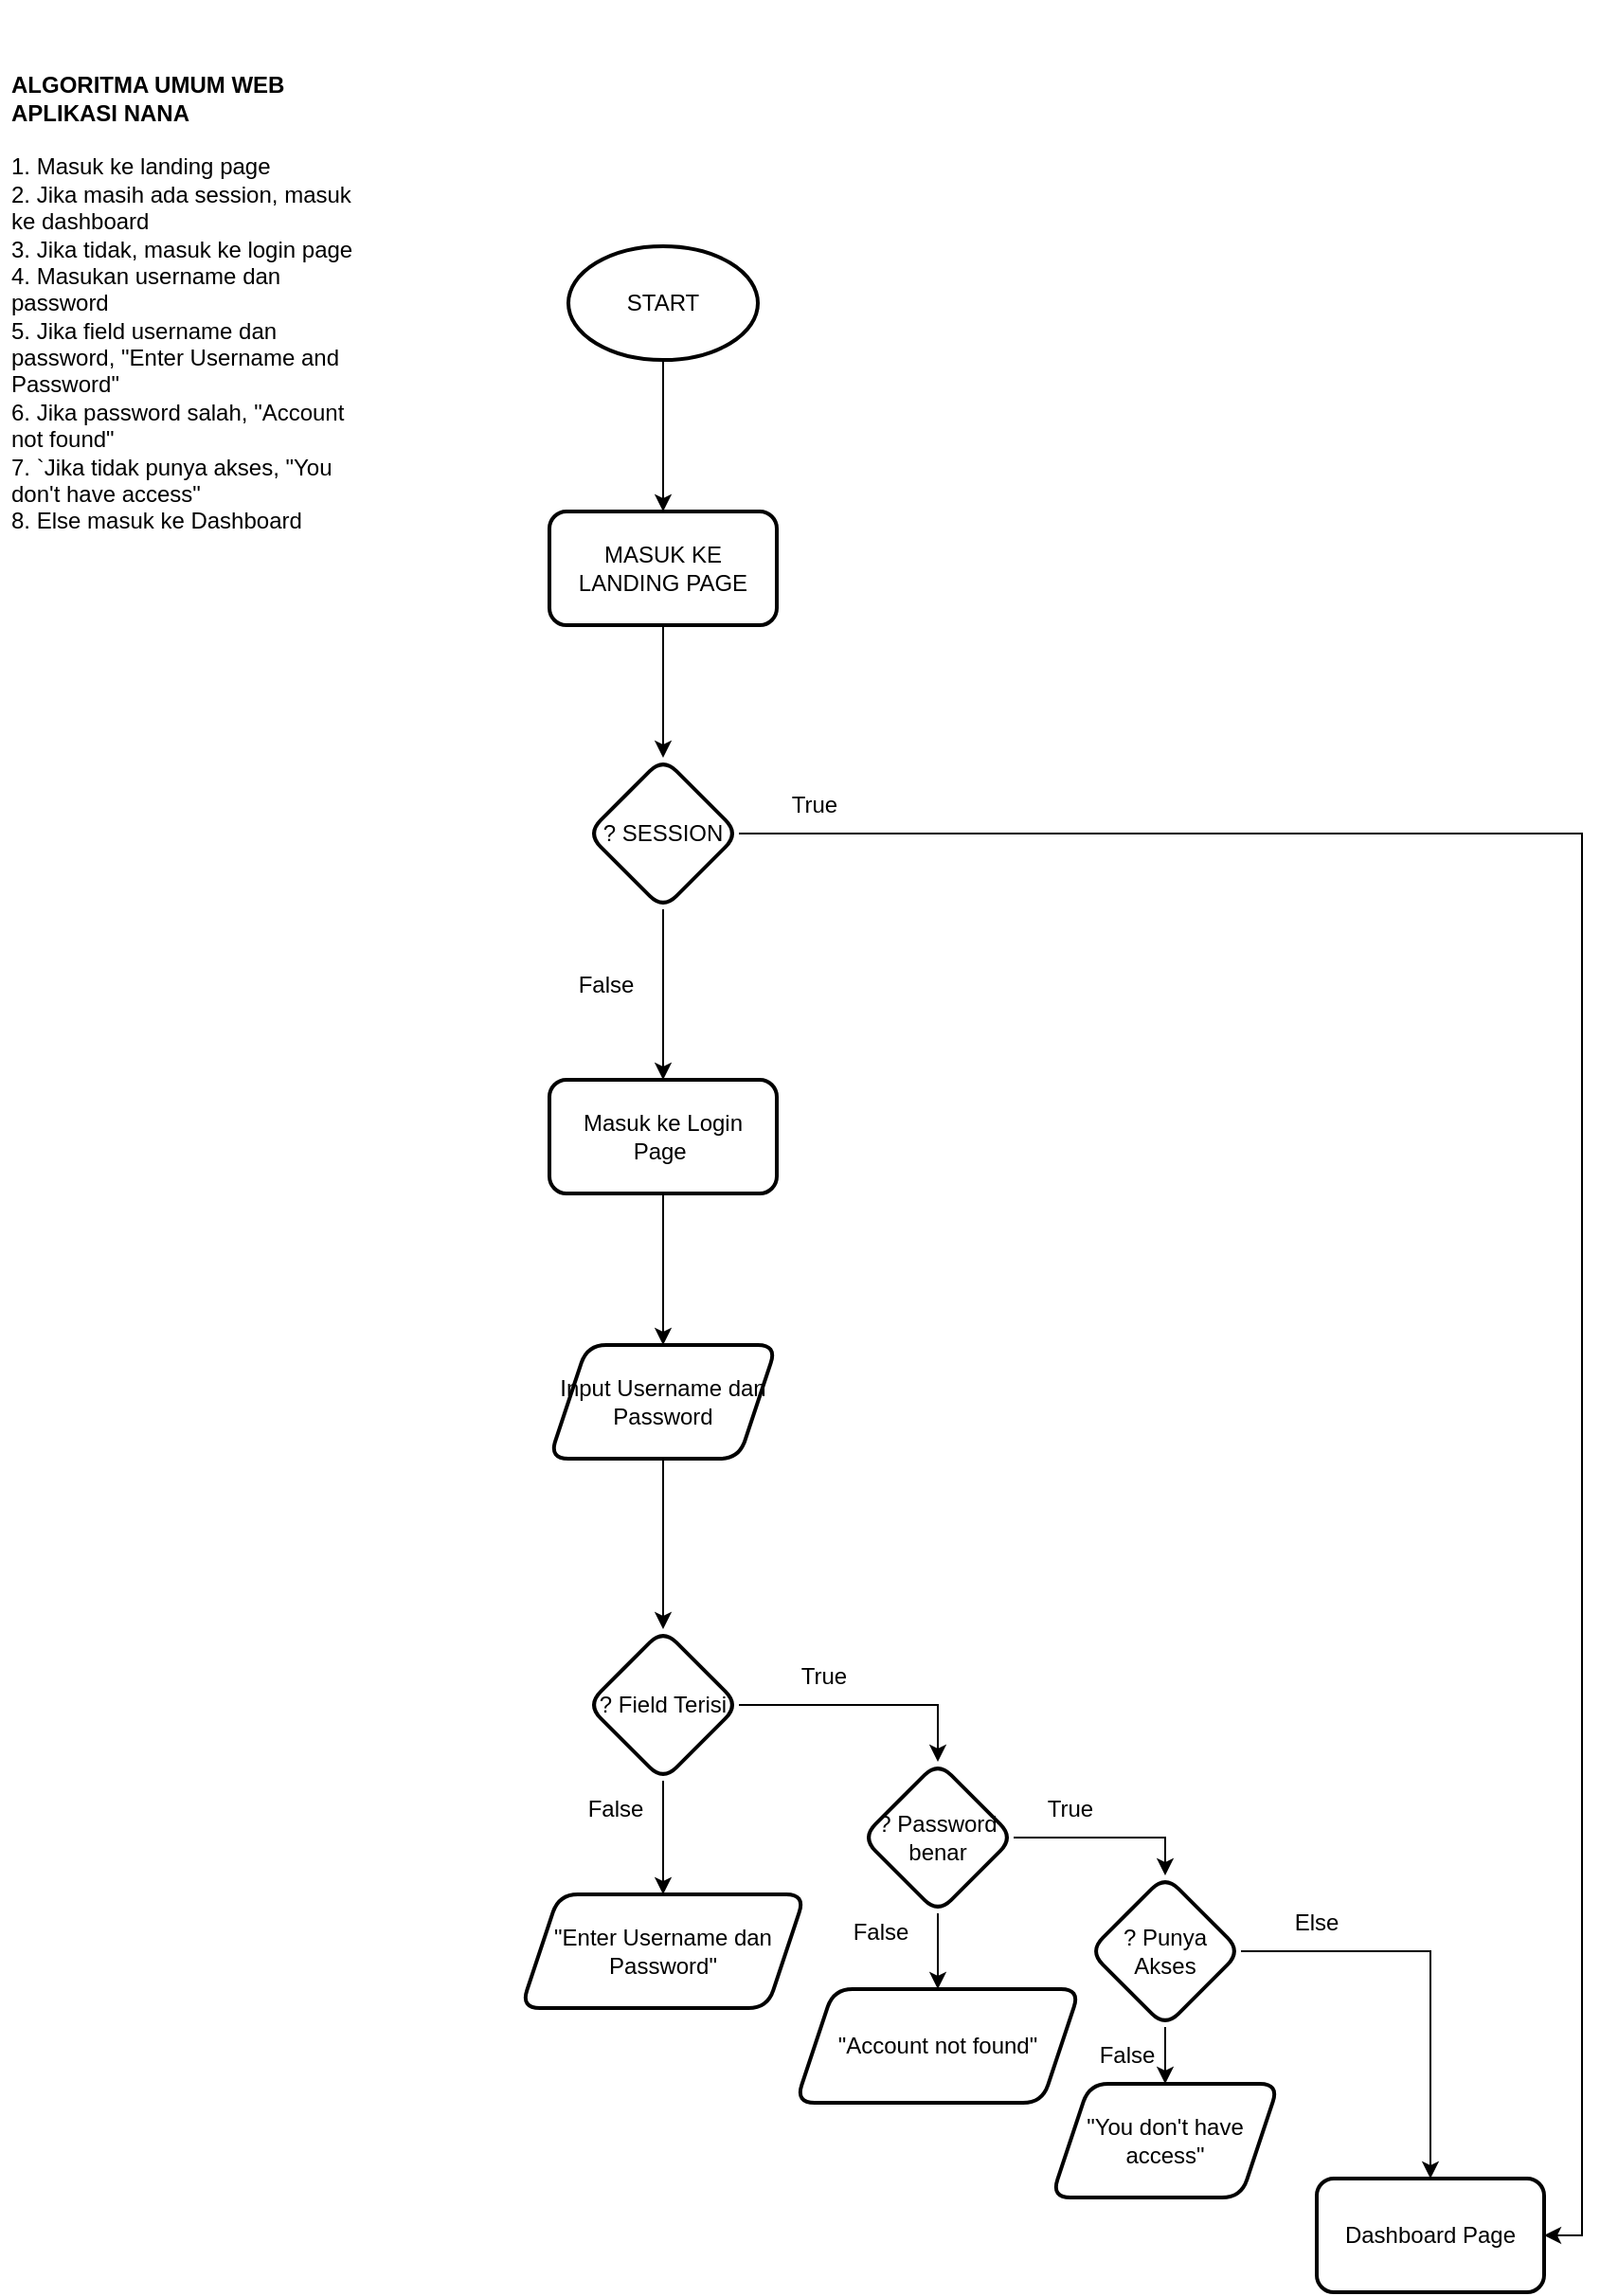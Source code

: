 <mxfile version="21.3.3" type="github">
  <diagram name="Page-1" id="YrB_Pi0ApCacx_XD8qlH">
    <mxGraphModel dx="1134" dy="589" grid="1" gridSize="10" guides="1" tooltips="1" connect="1" arrows="1" fold="1" page="1" pageScale="1" pageWidth="827" pageHeight="1169" math="0" shadow="0">
      <root>
        <mxCell id="0" />
        <mxCell id="1" parent="0" />
        <mxCell id="Vkl1yNgYYpysOW2_dtve-2" value="&lt;b&gt;ALGORITMA UMUM WEB APLIKASI NANA&lt;/b&gt;&lt;br&gt;&lt;br&gt;1. Masuk ke landing page&lt;br&gt;2. Jika masih ada session, masuk ke dashboard&lt;br&gt;3. Jika tidak, masuk ke login page&lt;br&gt;4. Masukan username dan password&lt;br&gt;5. Jika field username dan password,&amp;nbsp;&quot;Enter Username and Password&quot;&lt;br&gt;6. Jika password salah,&amp;nbsp;&quot;Account not found&quot;&lt;br&gt;7. `Jika tidak punya akses,&amp;nbsp;&quot;You don&#39;t have access&quot;&lt;br&gt;8. Else masuk ke Dashboard" style="text;strokeColor=none;fillColor=none;align=left;verticalAlign=middle;spacingLeft=4;spacingRight=4;overflow=hidden;points=[[0,0.5],[1,0.5]];portConstraint=eastwest;rotatable=0;whiteSpace=wrap;html=1;" vertex="1" parent="1">
          <mxGeometry x="80" y="80" width="200" height="320" as="geometry" />
        </mxCell>
        <mxCell id="Vkl1yNgYYpysOW2_dtve-5" value="" style="edgeStyle=orthogonalEdgeStyle;rounded=0;orthogonalLoop=1;jettySize=auto;html=1;" edge="1" parent="1" source="Vkl1yNgYYpysOW2_dtve-3" target="Vkl1yNgYYpysOW2_dtve-4">
          <mxGeometry relative="1" as="geometry" />
        </mxCell>
        <mxCell id="Vkl1yNgYYpysOW2_dtve-3" value="START" style="strokeWidth=2;html=1;shape=mxgraph.flowchart.start_1;whiteSpace=wrap;" vertex="1" parent="1">
          <mxGeometry x="380" y="210" width="100" height="60" as="geometry" />
        </mxCell>
        <mxCell id="Vkl1yNgYYpysOW2_dtve-7" value="" style="edgeStyle=orthogonalEdgeStyle;rounded=0;orthogonalLoop=1;jettySize=auto;html=1;" edge="1" parent="1" source="Vkl1yNgYYpysOW2_dtve-4" target="Vkl1yNgYYpysOW2_dtve-6">
          <mxGeometry relative="1" as="geometry" />
        </mxCell>
        <mxCell id="Vkl1yNgYYpysOW2_dtve-4" value="MASUK KE LANDING PAGE" style="rounded=1;whiteSpace=wrap;html=1;strokeWidth=2;" vertex="1" parent="1">
          <mxGeometry x="370" y="350" width="120" height="60" as="geometry" />
        </mxCell>
        <mxCell id="Vkl1yNgYYpysOW2_dtve-15" value="" style="edgeStyle=orthogonalEdgeStyle;rounded=0;orthogonalLoop=1;jettySize=auto;html=1;" edge="1" parent="1" source="Vkl1yNgYYpysOW2_dtve-6" target="Vkl1yNgYYpysOW2_dtve-14">
          <mxGeometry relative="1" as="geometry" />
        </mxCell>
        <mxCell id="Vkl1yNgYYpysOW2_dtve-83" style="edgeStyle=orthogonalEdgeStyle;rounded=0;orthogonalLoop=1;jettySize=auto;html=1;entryX=1;entryY=0.5;entryDx=0;entryDy=0;" edge="1" parent="1" source="Vkl1yNgYYpysOW2_dtve-6" target="Vkl1yNgYYpysOW2_dtve-77">
          <mxGeometry relative="1" as="geometry">
            <mxPoint x="690" y="730" as="targetPoint" />
          </mxGeometry>
        </mxCell>
        <mxCell id="Vkl1yNgYYpysOW2_dtve-6" value="? SESSION" style="rhombus;whiteSpace=wrap;html=1;rounded=1;strokeWidth=2;" vertex="1" parent="1">
          <mxGeometry x="390" y="480" width="80" height="80" as="geometry" />
        </mxCell>
        <mxCell id="Vkl1yNgYYpysOW2_dtve-18" value="" style="edgeStyle=orthogonalEdgeStyle;rounded=0;orthogonalLoop=1;jettySize=auto;html=1;" edge="1" parent="1" source="Vkl1yNgYYpysOW2_dtve-14" target="Vkl1yNgYYpysOW2_dtve-17">
          <mxGeometry relative="1" as="geometry" />
        </mxCell>
        <mxCell id="Vkl1yNgYYpysOW2_dtve-14" value="Masuk ke Login Page&amp;nbsp;" style="rounded=1;whiteSpace=wrap;html=1;strokeWidth=2;" vertex="1" parent="1">
          <mxGeometry x="370" y="650" width="120" height="60" as="geometry" />
        </mxCell>
        <mxCell id="Vkl1yNgYYpysOW2_dtve-16" value="False" style="text;html=1;strokeColor=none;fillColor=none;align=center;verticalAlign=middle;whiteSpace=wrap;rounded=0;" vertex="1" parent="1">
          <mxGeometry x="370" y="585" width="60" height="30" as="geometry" />
        </mxCell>
        <mxCell id="Vkl1yNgYYpysOW2_dtve-82" style="edgeStyle=orthogonalEdgeStyle;rounded=0;orthogonalLoop=1;jettySize=auto;html=1;entryX=0.5;entryY=0;entryDx=0;entryDy=0;" edge="1" parent="1" source="Vkl1yNgYYpysOW2_dtve-17" target="Vkl1yNgYYpysOW2_dtve-50">
          <mxGeometry relative="1" as="geometry" />
        </mxCell>
        <mxCell id="Vkl1yNgYYpysOW2_dtve-17" value="Input Username dan Password" style="shape=parallelogram;perimeter=parallelogramPerimeter;whiteSpace=wrap;html=1;fixedSize=1;rounded=1;strokeWidth=2;" vertex="1" parent="1">
          <mxGeometry x="370" y="790" width="120" height="60" as="geometry" />
        </mxCell>
        <mxCell id="Vkl1yNgYYpysOW2_dtve-55" value="False" style="text;html=1;strokeColor=none;fillColor=none;align=center;verticalAlign=middle;whiteSpace=wrap;rounded=0;" vertex="1" parent="1">
          <mxGeometry x="375" y="1020" width="60" height="30" as="geometry" />
        </mxCell>
        <mxCell id="Vkl1yNgYYpysOW2_dtve-81" value="" style="group" vertex="1" connectable="0" parent="1">
          <mxGeometry x="360" y="940" width="535" height="350" as="geometry" />
        </mxCell>
        <mxCell id="Vkl1yNgYYpysOW2_dtve-50" value="? Field Terisi" style="rhombus;whiteSpace=wrap;html=1;rounded=1;strokeWidth=2;" vertex="1" parent="Vkl1yNgYYpysOW2_dtve-81">
          <mxGeometry x="30" width="80" height="80" as="geometry" />
        </mxCell>
        <mxCell id="Vkl1yNgYYpysOW2_dtve-51" value="&quot;Enter Username dan Password&quot;" style="shape=parallelogram;perimeter=parallelogramPerimeter;whiteSpace=wrap;html=1;fixedSize=1;rounded=1;strokeWidth=2;" vertex="1" parent="Vkl1yNgYYpysOW2_dtve-81">
          <mxGeometry x="-5" y="140" width="150" height="60" as="geometry" />
        </mxCell>
        <mxCell id="Vkl1yNgYYpysOW2_dtve-54" style="edgeStyle=orthogonalEdgeStyle;rounded=0;orthogonalLoop=1;jettySize=auto;html=1;entryX=0.5;entryY=0;entryDx=0;entryDy=0;" edge="1" parent="Vkl1yNgYYpysOW2_dtve-81" source="Vkl1yNgYYpysOW2_dtve-50" target="Vkl1yNgYYpysOW2_dtve-51">
          <mxGeometry relative="1" as="geometry" />
        </mxCell>
        <mxCell id="Vkl1yNgYYpysOW2_dtve-57" value="&quot;Account not found&quot;" style="shape=parallelogram;perimeter=parallelogramPerimeter;whiteSpace=wrap;html=1;fixedSize=1;rounded=1;strokeWidth=2;" vertex="1" parent="Vkl1yNgYYpysOW2_dtve-81">
          <mxGeometry x="140" y="190" width="150" height="60" as="geometry" />
        </mxCell>
        <mxCell id="Vkl1yNgYYpysOW2_dtve-62" style="edgeStyle=orthogonalEdgeStyle;rounded=0;orthogonalLoop=1;jettySize=auto;html=1;entryX=0.5;entryY=0;entryDx=0;entryDy=0;" edge="1" parent="Vkl1yNgYYpysOW2_dtve-81" source="Vkl1yNgYYpysOW2_dtve-58" target="Vkl1yNgYYpysOW2_dtve-57">
          <mxGeometry relative="1" as="geometry" />
        </mxCell>
        <mxCell id="Vkl1yNgYYpysOW2_dtve-58" value="? Password benar" style="rhombus;whiteSpace=wrap;html=1;rounded=1;strokeWidth=2;" vertex="1" parent="Vkl1yNgYYpysOW2_dtve-81">
          <mxGeometry x="175" y="70" width="80" height="80" as="geometry" />
        </mxCell>
        <mxCell id="Vkl1yNgYYpysOW2_dtve-61" style="edgeStyle=orthogonalEdgeStyle;rounded=0;orthogonalLoop=1;jettySize=auto;html=1;entryX=0.5;entryY=0;entryDx=0;entryDy=0;" edge="1" parent="Vkl1yNgYYpysOW2_dtve-81" source="Vkl1yNgYYpysOW2_dtve-50" target="Vkl1yNgYYpysOW2_dtve-58">
          <mxGeometry relative="1" as="geometry" />
        </mxCell>
        <mxCell id="Vkl1yNgYYpysOW2_dtve-64" value="? Punya Akses" style="rhombus;whiteSpace=wrap;html=1;rounded=1;strokeWidth=2;" vertex="1" parent="Vkl1yNgYYpysOW2_dtve-81">
          <mxGeometry x="295" y="130" width="80" height="80" as="geometry" />
        </mxCell>
        <mxCell id="Vkl1yNgYYpysOW2_dtve-67" style="edgeStyle=orthogonalEdgeStyle;rounded=0;orthogonalLoop=1;jettySize=auto;html=1;entryX=0.5;entryY=0;entryDx=0;entryDy=0;" edge="1" parent="Vkl1yNgYYpysOW2_dtve-81" source="Vkl1yNgYYpysOW2_dtve-58" target="Vkl1yNgYYpysOW2_dtve-64">
          <mxGeometry relative="1" as="geometry" />
        </mxCell>
        <mxCell id="Vkl1yNgYYpysOW2_dtve-65" value="&quot;You don&#39;t have access&quot;" style="shape=parallelogram;perimeter=parallelogramPerimeter;whiteSpace=wrap;html=1;fixedSize=1;rounded=1;strokeWidth=2;" vertex="1" parent="Vkl1yNgYYpysOW2_dtve-81">
          <mxGeometry x="275" y="240" width="120" height="60" as="geometry" />
        </mxCell>
        <mxCell id="Vkl1yNgYYpysOW2_dtve-68" style="edgeStyle=orthogonalEdgeStyle;rounded=0;orthogonalLoop=1;jettySize=auto;html=1;entryX=0.5;entryY=0;entryDx=0;entryDy=0;" edge="1" parent="Vkl1yNgYYpysOW2_dtve-81" source="Vkl1yNgYYpysOW2_dtve-64" target="Vkl1yNgYYpysOW2_dtve-65">
          <mxGeometry relative="1" as="geometry" />
        </mxCell>
        <mxCell id="Vkl1yNgYYpysOW2_dtve-70" value="False" style="text;html=1;strokeColor=none;fillColor=none;align=center;verticalAlign=middle;whiteSpace=wrap;rounded=0;" vertex="1" parent="Vkl1yNgYYpysOW2_dtve-81">
          <mxGeometry x="155" y="145" width="60" height="30" as="geometry" />
        </mxCell>
        <mxCell id="Vkl1yNgYYpysOW2_dtve-71" value="False" style="text;html=1;strokeColor=none;fillColor=none;align=center;verticalAlign=middle;whiteSpace=wrap;rounded=0;" vertex="1" parent="Vkl1yNgYYpysOW2_dtve-81">
          <mxGeometry x="285" y="210" width="60" height="30" as="geometry" />
        </mxCell>
        <mxCell id="Vkl1yNgYYpysOW2_dtve-72" value="True" style="text;html=1;strokeColor=none;fillColor=none;align=center;verticalAlign=middle;whiteSpace=wrap;rounded=0;" vertex="1" parent="Vkl1yNgYYpysOW2_dtve-81">
          <mxGeometry x="125" y="10" width="60" height="30" as="geometry" />
        </mxCell>
        <mxCell id="Vkl1yNgYYpysOW2_dtve-73" value="True" style="text;html=1;strokeColor=none;fillColor=none;align=center;verticalAlign=middle;whiteSpace=wrap;rounded=0;" vertex="1" parent="Vkl1yNgYYpysOW2_dtve-81">
          <mxGeometry x="255" y="80" width="60" height="30" as="geometry" />
        </mxCell>
        <mxCell id="Vkl1yNgYYpysOW2_dtve-77" value="Dashboard Page" style="rounded=1;whiteSpace=wrap;html=1;strokeWidth=2;" vertex="1" parent="Vkl1yNgYYpysOW2_dtve-81">
          <mxGeometry x="415" y="290" width="120" height="60" as="geometry" />
        </mxCell>
        <mxCell id="Vkl1yNgYYpysOW2_dtve-78" style="edgeStyle=orthogonalEdgeStyle;rounded=0;orthogonalLoop=1;jettySize=auto;html=1;entryX=0.5;entryY=0;entryDx=0;entryDy=0;" edge="1" parent="Vkl1yNgYYpysOW2_dtve-81" source="Vkl1yNgYYpysOW2_dtve-64" target="Vkl1yNgYYpysOW2_dtve-77">
          <mxGeometry relative="1" as="geometry" />
        </mxCell>
        <mxCell id="Vkl1yNgYYpysOW2_dtve-79" value="Else" style="text;html=1;strokeColor=none;fillColor=none;align=center;verticalAlign=middle;whiteSpace=wrap;rounded=0;" vertex="1" parent="Vkl1yNgYYpysOW2_dtve-81">
          <mxGeometry x="385" y="140" width="60" height="30" as="geometry" />
        </mxCell>
        <mxCell id="Vkl1yNgYYpysOW2_dtve-103" value="True" style="text;html=1;strokeColor=none;fillColor=none;align=center;verticalAlign=middle;whiteSpace=wrap;rounded=0;" vertex="1" parent="1">
          <mxGeometry x="480" y="490" width="60" height="30" as="geometry" />
        </mxCell>
      </root>
    </mxGraphModel>
  </diagram>
</mxfile>
